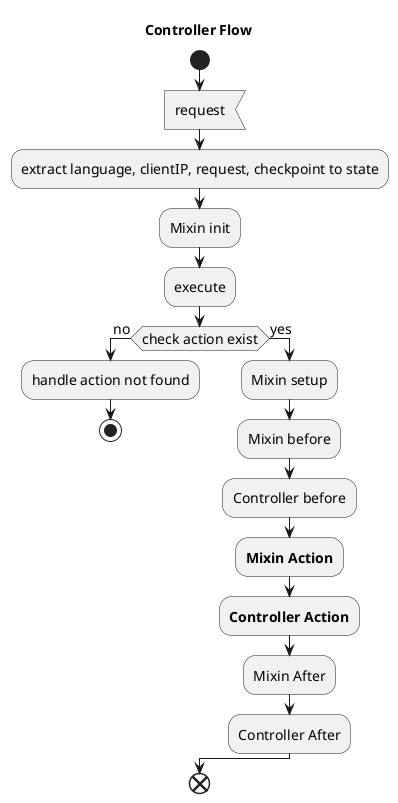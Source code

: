 @startuml
skinparam monochrome true
skinparam shadowing false
skinparam defaultFontName "Barlow Semi Condensed"
skinparam defaultFontSize 14

title Controller Flow

start
:request<
:extract language, clientIP, request, checkpoint to state;
:Mixin init;
:execute;
if(check action exist) then (no)
:handle action not found;
stop
else (yes)
:Mixin setup;
:Mixin before;
:Controller before;
:**Mixin Action**;
:**Controller Action**;
:Mixin After;
:Controller After;
endif
end

@enduml
